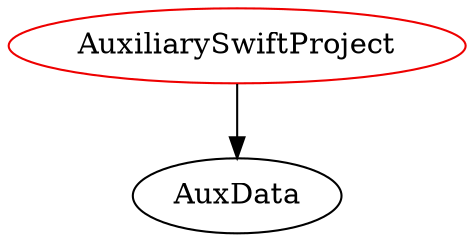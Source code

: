digraph auxiliaryswiftproject{
AuxiliarySwiftProject -> AuxData;
AuxiliarySwiftProject	[shape=oval, color=red2, label="AuxiliarySwiftProject"];
}
